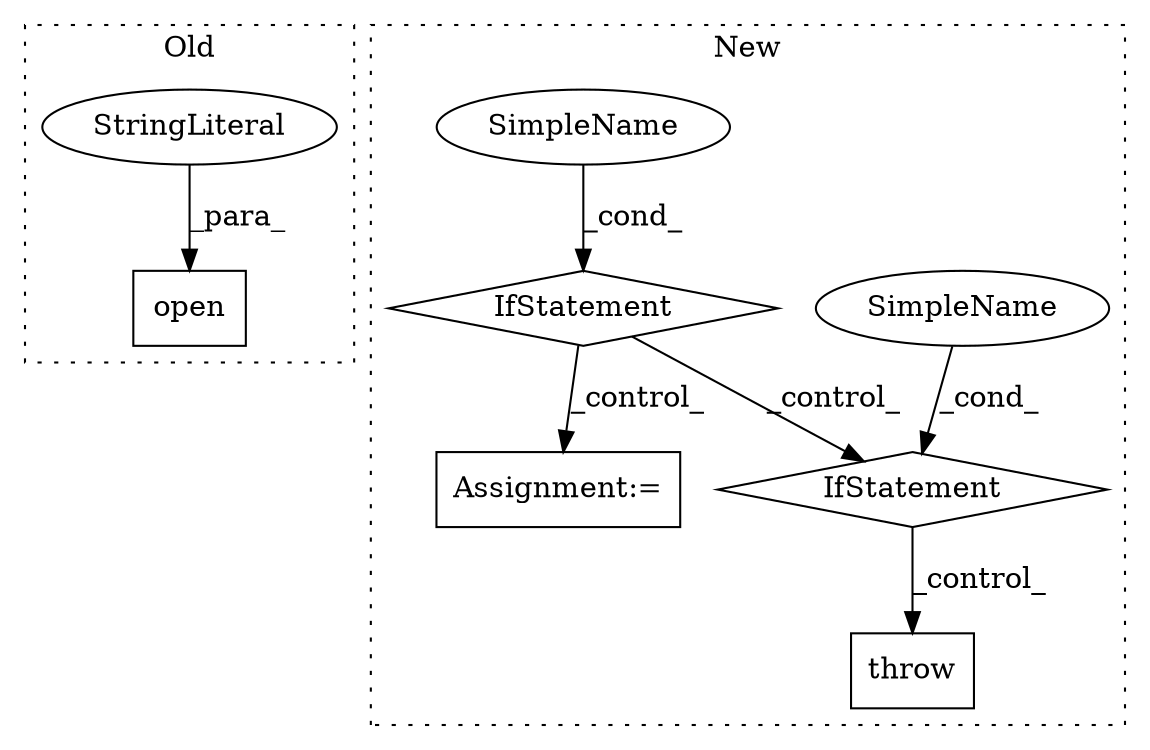 digraph G {
subgraph cluster0 {
1 [label="open" a="32" s="9076,9108" l="5,1" shape="box"];
3 [label="StringLiteral" a="45" s="9105" l="3" shape="ellipse"];
label = "Old";
style="dotted";
}
subgraph cluster1 {
2 [label="throw" a="53" s="10657" l="6" shape="box"];
4 [label="IfStatement" a="25" s="10619,10647" l="4,2" shape="diamond"];
5 [label="SimpleName" a="42" s="" l="" shape="ellipse"];
6 [label="IfStatement" a="25" s="8844,8960" l="4,2" shape="diamond"];
7 [label="SimpleName" a="42" s="" l="" shape="ellipse"];
8 [label="Assignment:=" a="7" s="9868" l="1" shape="box"];
label = "New";
style="dotted";
}
3 -> 1 [label="_para_"];
4 -> 2 [label="_control_"];
5 -> 4 [label="_cond_"];
6 -> 8 [label="_control_"];
6 -> 4 [label="_control_"];
7 -> 6 [label="_cond_"];
}